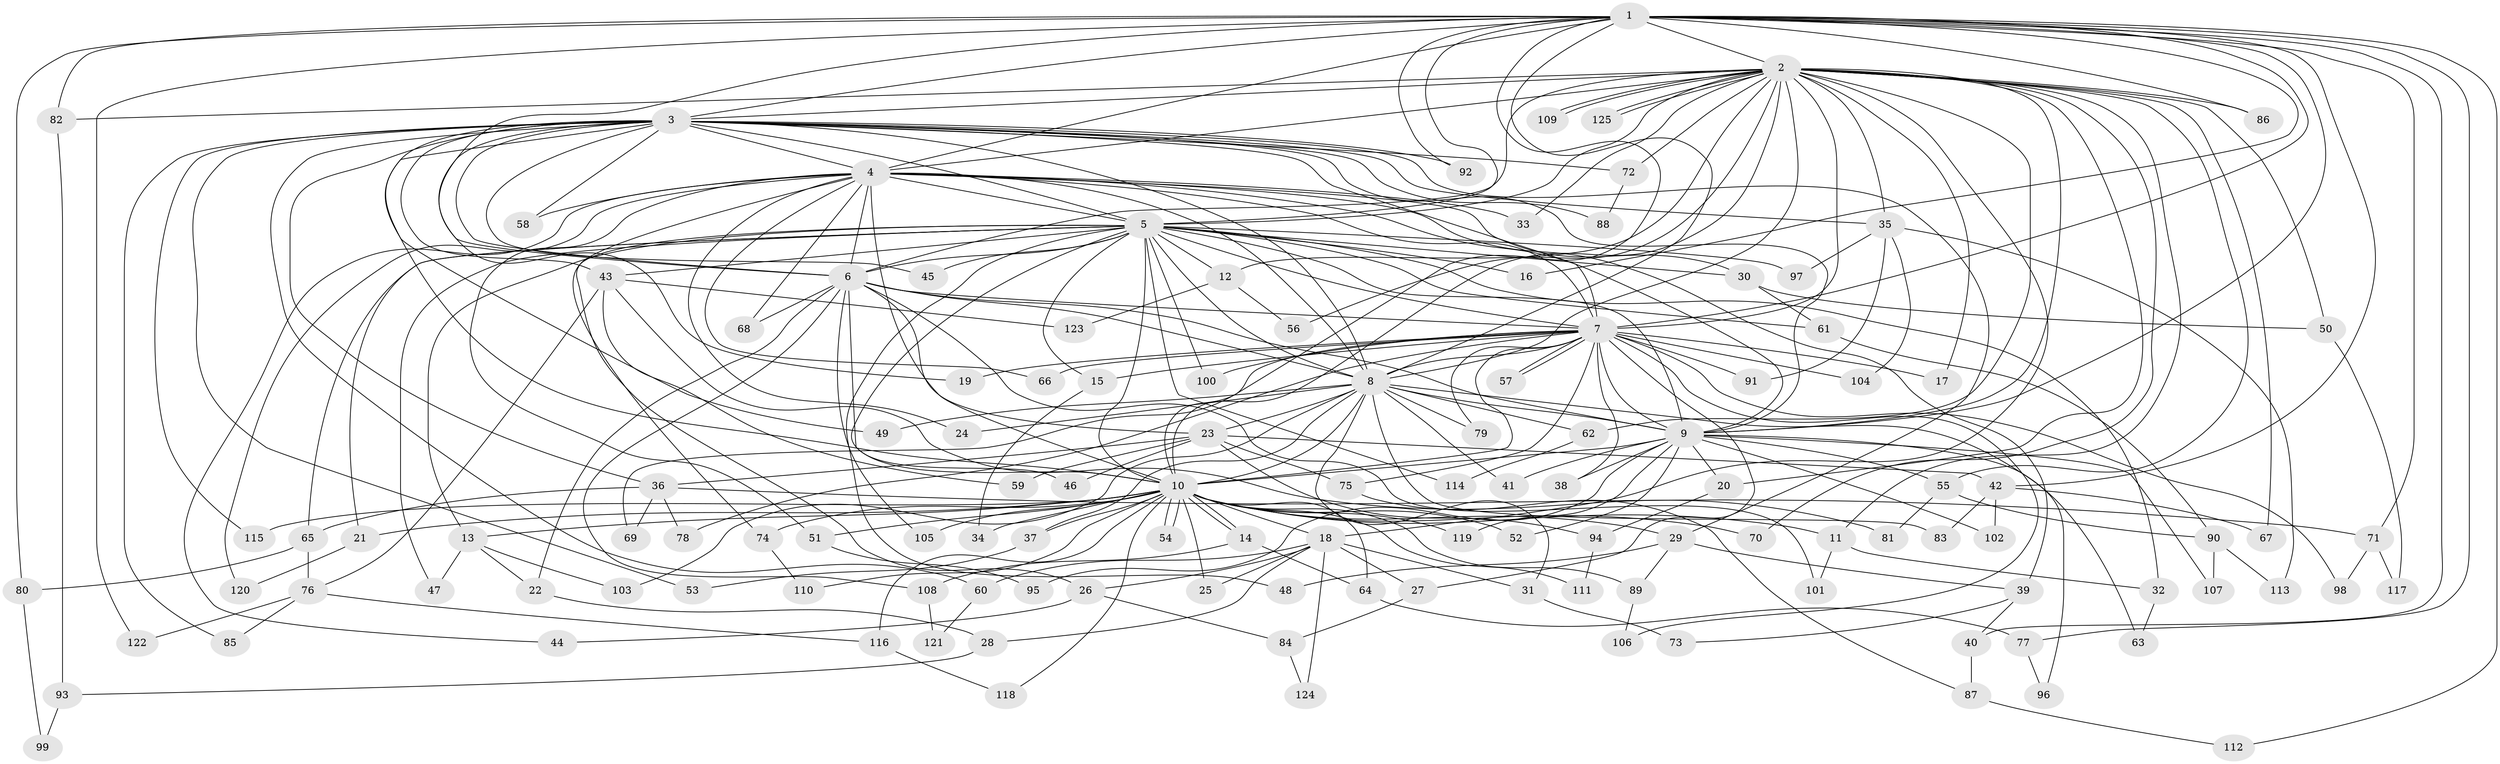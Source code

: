 // coarse degree distribution, {8: 0.015873015873015872, 3: 0.3333333333333333, 4: 0.1111111111111111, 2: 0.20634920634920634, 23: 0.031746031746031744, 26: 0.015873015873015872, 7: 0.015873015873015872, 5: 0.12698412698412698, 15: 0.015873015873015872, 13: 0.015873015873015872, 16: 0.031746031746031744, 20: 0.015873015873015872, 1: 0.06349206349206349}
// Generated by graph-tools (version 1.1) at 2025/36/03/04/25 23:36:31]
// undirected, 125 vertices, 275 edges
graph export_dot {
  node [color=gray90,style=filled];
  1;
  2;
  3;
  4;
  5;
  6;
  7;
  8;
  9;
  10;
  11;
  12;
  13;
  14;
  15;
  16;
  17;
  18;
  19;
  20;
  21;
  22;
  23;
  24;
  25;
  26;
  27;
  28;
  29;
  30;
  31;
  32;
  33;
  34;
  35;
  36;
  37;
  38;
  39;
  40;
  41;
  42;
  43;
  44;
  45;
  46;
  47;
  48;
  49;
  50;
  51;
  52;
  53;
  54;
  55;
  56;
  57;
  58;
  59;
  60;
  61;
  62;
  63;
  64;
  65;
  66;
  67;
  68;
  69;
  70;
  71;
  72;
  73;
  74;
  75;
  76;
  77;
  78;
  79;
  80;
  81;
  82;
  83;
  84;
  85;
  86;
  87;
  88;
  89;
  90;
  91;
  92;
  93;
  94;
  95;
  96;
  97;
  98;
  99;
  100;
  101;
  102;
  103;
  104;
  105;
  106;
  107;
  108;
  109;
  110;
  111;
  112;
  113;
  114;
  115;
  116;
  117;
  118;
  119;
  120;
  121;
  122;
  123;
  124;
  125;
  1 -- 2;
  1 -- 3;
  1 -- 4;
  1 -- 5;
  1 -- 6;
  1 -- 7;
  1 -- 8;
  1 -- 9;
  1 -- 10;
  1 -- 16;
  1 -- 40;
  1 -- 42;
  1 -- 71;
  1 -- 77;
  1 -- 80;
  1 -- 82;
  1 -- 86;
  1 -- 92;
  1 -- 112;
  1 -- 122;
  2 -- 3;
  2 -- 4;
  2 -- 5;
  2 -- 6;
  2 -- 7;
  2 -- 8;
  2 -- 9;
  2 -- 10;
  2 -- 11;
  2 -- 12;
  2 -- 17;
  2 -- 18;
  2 -- 20;
  2 -- 33;
  2 -- 35;
  2 -- 50;
  2 -- 55;
  2 -- 56;
  2 -- 62;
  2 -- 67;
  2 -- 70;
  2 -- 72;
  2 -- 82;
  2 -- 86;
  2 -- 109;
  2 -- 109;
  2 -- 125;
  2 -- 125;
  3 -- 4;
  3 -- 5;
  3 -- 6;
  3 -- 7;
  3 -- 8;
  3 -- 9;
  3 -- 10;
  3 -- 19;
  3 -- 29;
  3 -- 35;
  3 -- 36;
  3 -- 43;
  3 -- 45;
  3 -- 49;
  3 -- 53;
  3 -- 58;
  3 -- 60;
  3 -- 72;
  3 -- 85;
  3 -- 88;
  3 -- 92;
  3 -- 115;
  4 -- 5;
  4 -- 6;
  4 -- 7;
  4 -- 8;
  4 -- 9;
  4 -- 10;
  4 -- 24;
  4 -- 26;
  4 -- 30;
  4 -- 33;
  4 -- 39;
  4 -- 44;
  4 -- 51;
  4 -- 58;
  4 -- 66;
  4 -- 68;
  4 -- 120;
  5 -- 6;
  5 -- 7;
  5 -- 8;
  5 -- 9;
  5 -- 10;
  5 -- 12;
  5 -- 13;
  5 -- 15;
  5 -- 16;
  5 -- 21;
  5 -- 30;
  5 -- 32;
  5 -- 43;
  5 -- 45;
  5 -- 46;
  5 -- 47;
  5 -- 48;
  5 -- 61;
  5 -- 65;
  5 -- 74;
  5 -- 97;
  5 -- 100;
  5 -- 114;
  6 -- 7;
  6 -- 8;
  6 -- 9;
  6 -- 10;
  6 -- 22;
  6 -- 23;
  6 -- 68;
  6 -- 101;
  6 -- 105;
  6 -- 108;
  7 -- 8;
  7 -- 9;
  7 -- 10;
  7 -- 15;
  7 -- 17;
  7 -- 19;
  7 -- 27;
  7 -- 38;
  7 -- 57;
  7 -- 57;
  7 -- 66;
  7 -- 69;
  7 -- 75;
  7 -- 78;
  7 -- 79;
  7 -- 91;
  7 -- 98;
  7 -- 100;
  7 -- 104;
  7 -- 106;
  8 -- 9;
  8 -- 10;
  8 -- 23;
  8 -- 24;
  8 -- 31;
  8 -- 37;
  8 -- 41;
  8 -- 49;
  8 -- 62;
  8 -- 79;
  8 -- 83;
  8 -- 96;
  8 -- 103;
  9 -- 10;
  9 -- 20;
  9 -- 38;
  9 -- 41;
  9 -- 52;
  9 -- 55;
  9 -- 63;
  9 -- 95;
  9 -- 102;
  9 -- 107;
  9 -- 119;
  10 -- 11;
  10 -- 13;
  10 -- 14;
  10 -- 14;
  10 -- 18;
  10 -- 21;
  10 -- 25;
  10 -- 29;
  10 -- 34;
  10 -- 37;
  10 -- 51;
  10 -- 52;
  10 -- 54;
  10 -- 54;
  10 -- 64;
  10 -- 70;
  10 -- 74;
  10 -- 89;
  10 -- 105;
  10 -- 110;
  10 -- 111;
  10 -- 115;
  10 -- 116;
  10 -- 118;
  10 -- 119;
  11 -- 32;
  11 -- 101;
  12 -- 56;
  12 -- 123;
  13 -- 22;
  13 -- 47;
  13 -- 103;
  14 -- 64;
  14 -- 108;
  15 -- 34;
  18 -- 25;
  18 -- 26;
  18 -- 27;
  18 -- 28;
  18 -- 31;
  18 -- 60;
  18 -- 124;
  20 -- 94;
  21 -- 120;
  22 -- 28;
  23 -- 36;
  23 -- 42;
  23 -- 46;
  23 -- 59;
  23 -- 75;
  23 -- 94;
  26 -- 44;
  26 -- 84;
  27 -- 84;
  28 -- 93;
  29 -- 39;
  29 -- 48;
  29 -- 89;
  30 -- 50;
  30 -- 61;
  31 -- 73;
  32 -- 63;
  35 -- 91;
  35 -- 97;
  35 -- 104;
  35 -- 113;
  36 -- 65;
  36 -- 69;
  36 -- 71;
  36 -- 78;
  37 -- 53;
  39 -- 40;
  39 -- 73;
  40 -- 87;
  42 -- 67;
  42 -- 83;
  42 -- 102;
  43 -- 59;
  43 -- 76;
  43 -- 81;
  43 -- 123;
  50 -- 117;
  51 -- 95;
  55 -- 81;
  55 -- 90;
  60 -- 121;
  61 -- 90;
  62 -- 114;
  64 -- 77;
  65 -- 76;
  65 -- 80;
  71 -- 98;
  71 -- 117;
  72 -- 88;
  74 -- 110;
  75 -- 87;
  76 -- 85;
  76 -- 116;
  76 -- 122;
  77 -- 96;
  80 -- 99;
  82 -- 93;
  84 -- 124;
  87 -- 112;
  89 -- 106;
  90 -- 107;
  90 -- 113;
  93 -- 99;
  94 -- 111;
  108 -- 121;
  116 -- 118;
}
